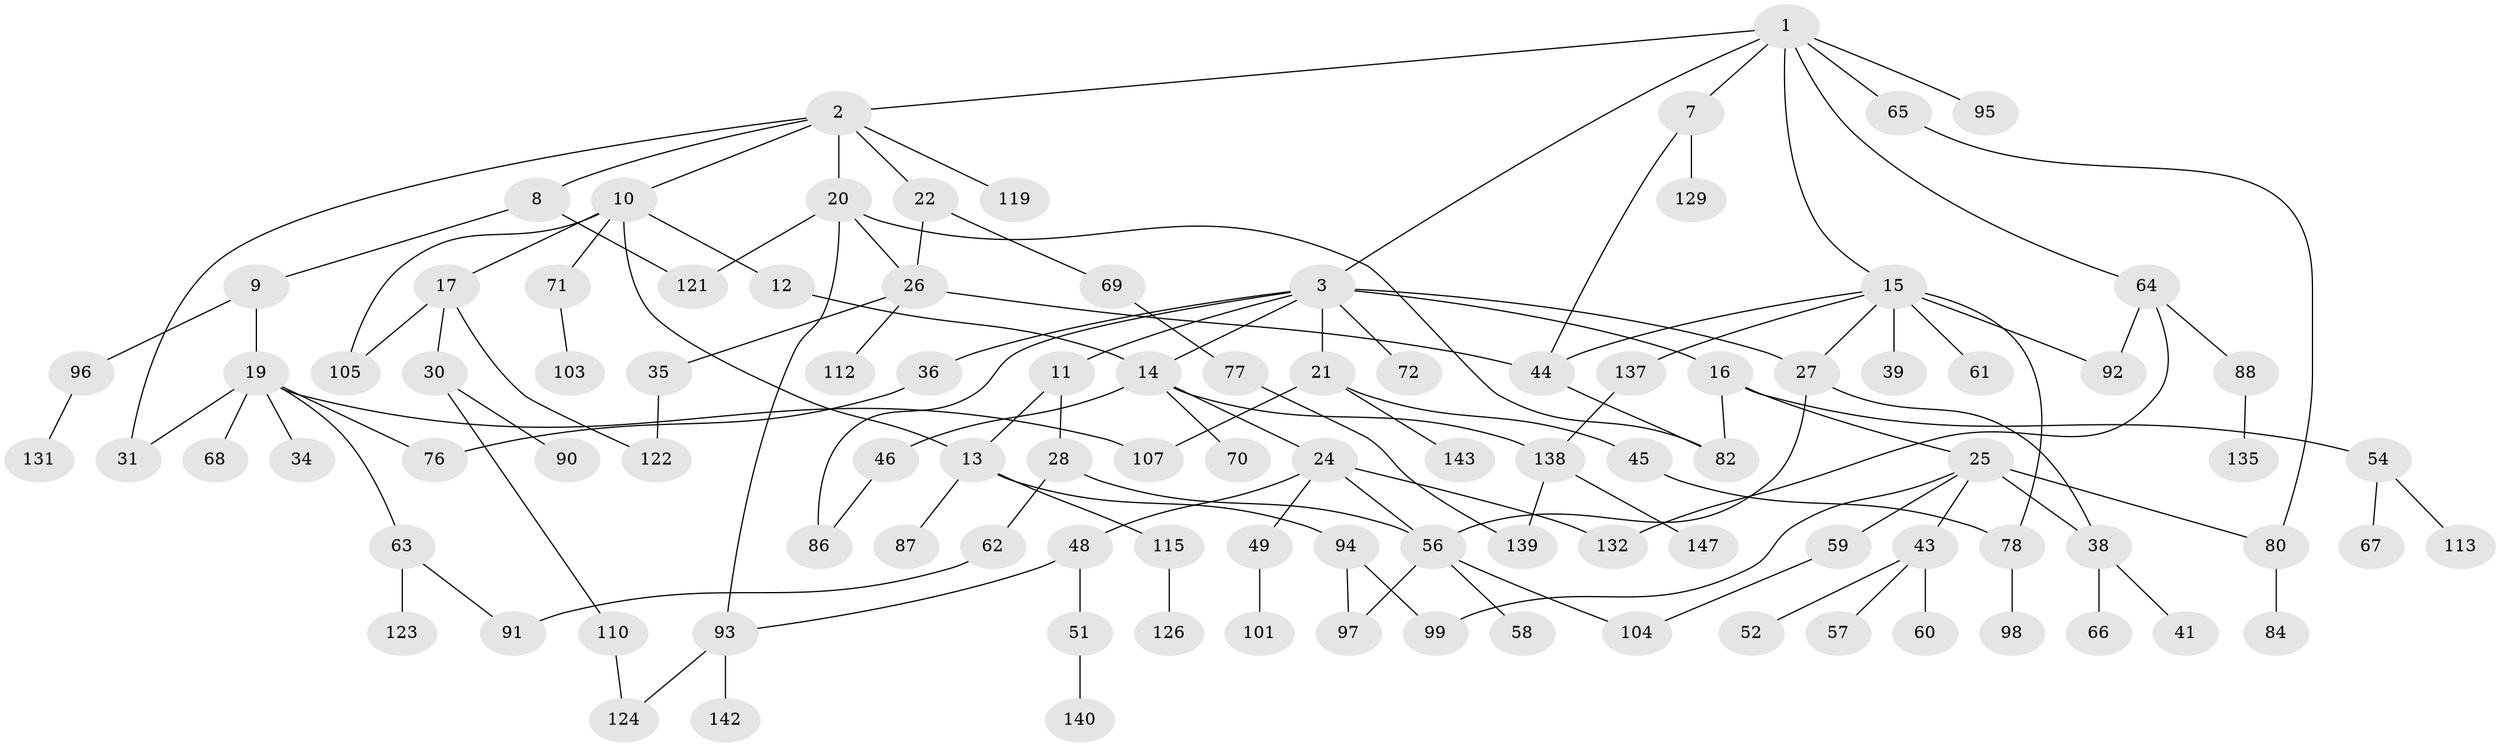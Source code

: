 // original degree distribution, {5: 0.06802721088435375, 3: 0.1564625850340136, 6: 0.034013605442176874, 4: 0.09523809523809523, 2: 0.3673469387755102, 1: 0.2789115646258503}
// Generated by graph-tools (version 1.1) at 2025/41/03/06/25 10:41:25]
// undirected, 102 vertices, 131 edges
graph export_dot {
graph [start="1"]
  node [color=gray90,style=filled];
  1 [super="+5"];
  2 [super="+6"];
  3 [super="+4"];
  7 [super="+73"];
  8;
  9;
  10 [super="+18"];
  11 [super="+75"];
  12;
  13 [super="+74"];
  14 [super="+23"];
  15 [super="+29"];
  16;
  17;
  19 [super="+32"];
  20 [super="+120"];
  21;
  22 [super="+128"];
  24 [super="+33"];
  25 [super="+42"];
  26 [super="+53"];
  27 [super="+141"];
  28 [super="+55"];
  30 [super="+37"];
  31;
  34;
  35;
  36 [super="+40"];
  38 [super="+134"];
  39 [super="+114"];
  41;
  43 [super="+47"];
  44 [super="+109"];
  45 [super="+133"];
  46 [super="+81"];
  48 [super="+50"];
  49;
  51 [super="+100"];
  52;
  54;
  56 [super="+89"];
  57;
  58;
  59 [super="+127"];
  60;
  61;
  62;
  63 [super="+79"];
  64 [super="+83"];
  65;
  66;
  67;
  68;
  69;
  70;
  71;
  72;
  76 [super="+85"];
  77;
  78 [super="+106"];
  80 [super="+102"];
  82;
  84 [super="+111"];
  86 [super="+136"];
  87;
  88 [super="+125"];
  90;
  91 [super="+145"];
  92;
  93;
  94 [super="+118"];
  95;
  96 [super="+117"];
  97;
  98;
  99;
  101;
  103 [super="+116"];
  104;
  105;
  107 [super="+108"];
  110;
  112;
  113;
  115;
  119;
  121;
  122 [super="+130"];
  123;
  124 [super="+144"];
  126;
  129;
  131;
  132;
  135;
  137;
  138 [super="+146"];
  139;
  140;
  142;
  143;
  147;
  1 -- 2;
  1 -- 3;
  1 -- 7;
  1 -- 15;
  1 -- 64;
  1 -- 65;
  1 -- 95;
  2 -- 10;
  2 -- 20;
  2 -- 22;
  2 -- 119;
  2 -- 8;
  2 -- 31;
  3 -- 11;
  3 -- 21;
  3 -- 27;
  3 -- 16;
  3 -- 36;
  3 -- 72;
  3 -- 14;
  3 -- 86;
  7 -- 44;
  7 -- 129;
  8 -- 9;
  8 -- 121;
  9 -- 19;
  9 -- 96;
  10 -- 12;
  10 -- 17;
  10 -- 71;
  10 -- 105;
  10 -- 13;
  11 -- 13;
  11 -- 28;
  12 -- 14;
  13 -- 87;
  13 -- 94;
  13 -- 115;
  14 -- 70;
  14 -- 24;
  14 -- 46;
  14 -- 138;
  15 -- 27;
  15 -- 78;
  15 -- 44;
  15 -- 39 [weight=2];
  15 -- 137;
  15 -- 92;
  15 -- 61;
  16 -- 25;
  16 -- 54;
  16 -- 82;
  17 -- 30;
  17 -- 105;
  17 -- 122;
  19 -- 34;
  19 -- 68;
  19 -- 63;
  19 -- 31;
  19 -- 107;
  19 -- 76;
  20 -- 26;
  20 -- 121;
  20 -- 93;
  20 -- 82;
  21 -- 45;
  21 -- 107;
  21 -- 143;
  22 -- 69;
  22 -- 26;
  24 -- 49;
  24 -- 48;
  24 -- 56;
  24 -- 132;
  25 -- 59;
  25 -- 80;
  25 -- 99;
  25 -- 43;
  25 -- 38;
  26 -- 35;
  26 -- 112;
  26 -- 44;
  27 -- 38;
  27 -- 56;
  28 -- 62;
  28 -- 56;
  30 -- 110;
  30 -- 90;
  35 -- 122;
  36 -- 76;
  38 -- 41;
  38 -- 66;
  43 -- 57;
  43 -- 60;
  43 -- 52;
  44 -- 82;
  45 -- 78;
  46 -- 86;
  48 -- 51;
  48 -- 93;
  49 -- 101;
  51 -- 140;
  54 -- 67;
  54 -- 113;
  56 -- 58;
  56 -- 97;
  56 -- 104;
  59 -- 104;
  62 -- 91;
  63 -- 91;
  63 -- 123;
  64 -- 132;
  64 -- 88;
  64 -- 92;
  65 -- 80;
  69 -- 77;
  71 -- 103;
  77 -- 139;
  78 -- 98;
  80 -- 84;
  88 -- 135;
  93 -- 124;
  93 -- 142;
  94 -- 97;
  94 -- 99;
  96 -- 131;
  110 -- 124;
  115 -- 126;
  137 -- 138;
  138 -- 139;
  138 -- 147;
}
